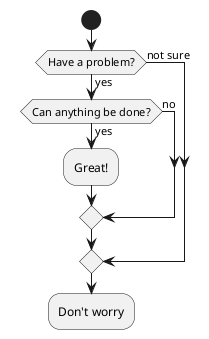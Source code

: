 @startuml Problems?

start
if (Have a problem?) then (yes)
    if (Can anything be done?) then (yes)
        :Great!;
    else (no)
    endif
else (not sure)
endif

:Don't worry;

@enduml